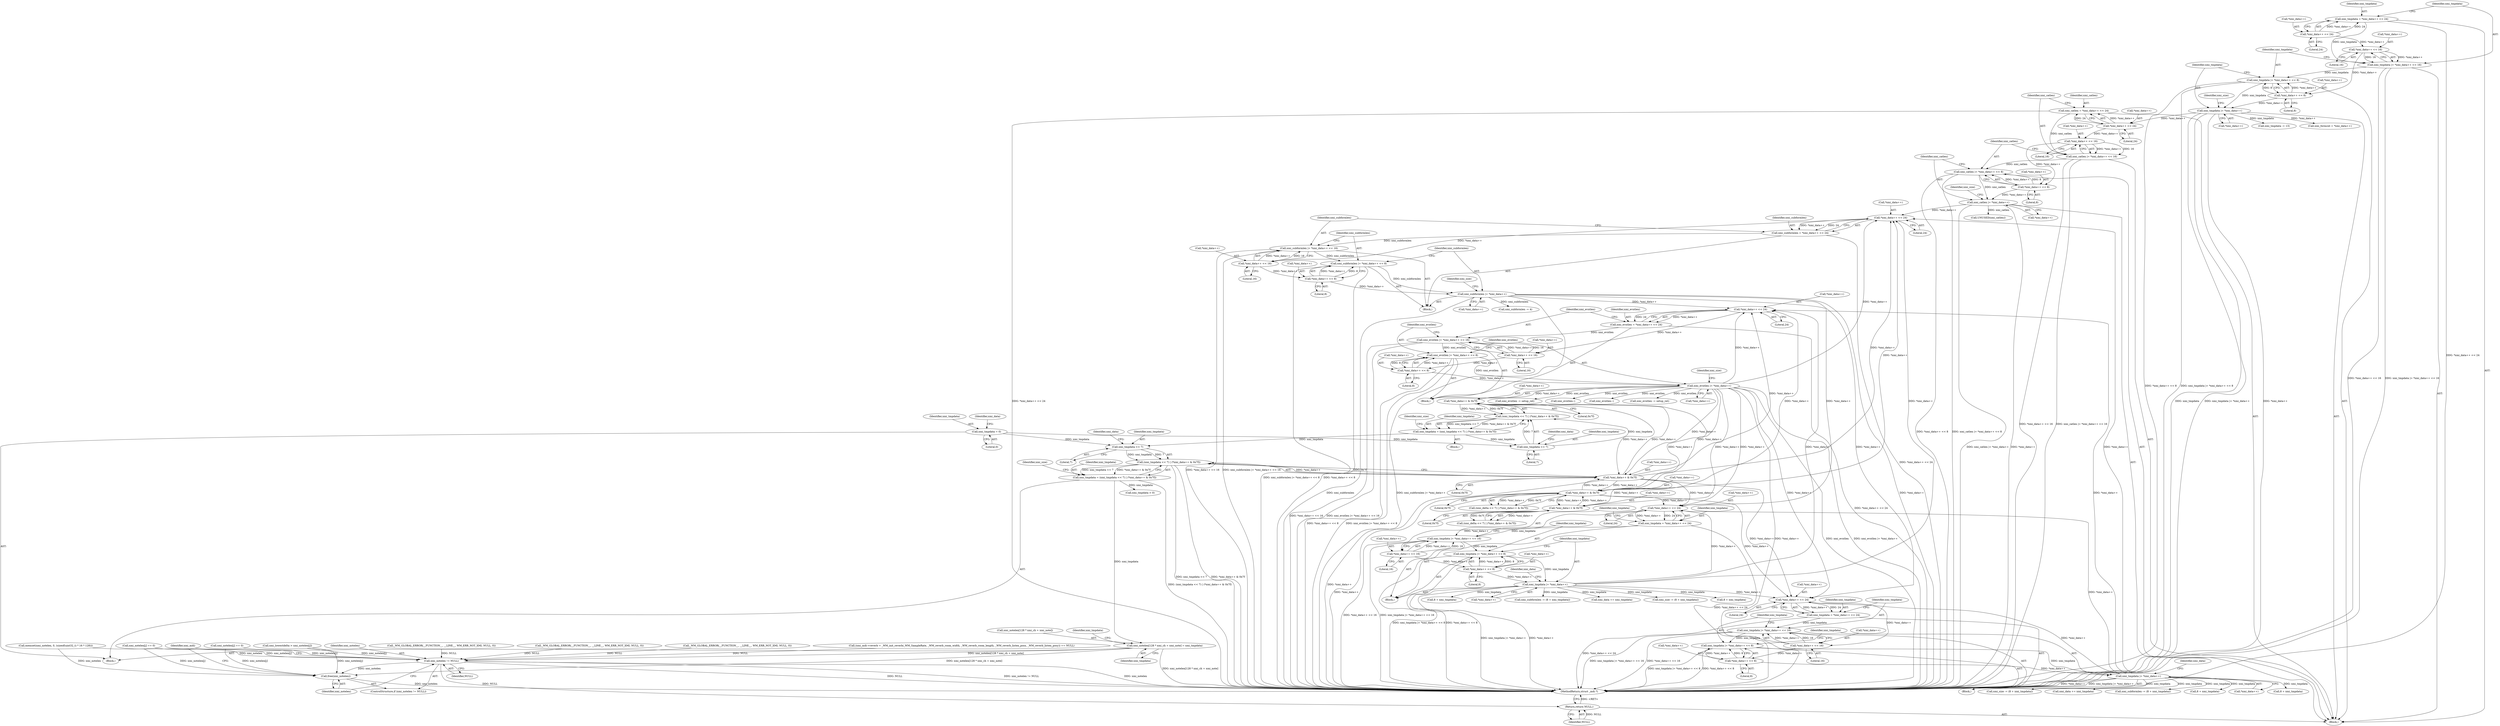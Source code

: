 digraph "0_wildmidi_660b513d99bced8783a4a5984ac2f742c74ebbdd_3@array" {
"1000931" [label="(Call,xmi_notelen[128 * xmi_ch + xmi_note] = xmi_tmpdata)"];
"1000914" [label="(Call,xmi_tmpdata = (xmi_tmpdata << 7) | (*xmi_data++ & 0x7f))"];
"1000916" [label="(Call,(xmi_tmpdata << 7) | (*xmi_data++ & 0x7f))"];
"1000917" [label="(Call,xmi_tmpdata << 7)"];
"1000882" [label="(Call,xmi_tmpdata = 0)"];
"1000897" [label="(Call,xmi_tmpdata = (xmi_tmpdata << 7) | (*xmi_data++ & 0x7f))"];
"1000899" [label="(Call,(xmi_tmpdata << 7) | (*xmi_data++ & 0x7f))"];
"1000900" [label="(Call,xmi_tmpdata << 7)"];
"1000903" [label="(Call,*xmi_data++ & 0x7f)"];
"1000920" [label="(Call,*xmi_data++ & 0x7f)"];
"1000614" [label="(Call,xmi_evntlen |= *xmi_data++)"];
"1000607" [label="(Call,xmi_evntlen |= *xmi_data++ << 8)"];
"1000600" [label="(Call,xmi_evntlen |= *xmi_data++ << 16)"];
"1000593" [label="(Call,xmi_evntlen = *xmi_data++ << 24)"];
"1000595" [label="(Call,*xmi_data++ << 24)"];
"1000512" [label="(Call,xmi_tmpdata |= *xmi_data++)"];
"1000505" [label="(Call,xmi_tmpdata |= *xmi_data++ << 8)"];
"1000498" [label="(Call,xmi_tmpdata |= *xmi_data++ << 16)"];
"1000491" [label="(Call,xmi_tmpdata = *xmi_data++ << 24)"];
"1000493" [label="(Call,*xmi_data++ << 24)"];
"1000671" [label="(Call,*xmi_data++ & 0x7f)"];
"1000654" [label="(Call,*xmi_data++ & 0x7f)"];
"1000562" [label="(Call,xmi_tmpdata |= *xmi_data++)"];
"1000555" [label="(Call,xmi_tmpdata |= *xmi_data++ << 8)"];
"1000548" [label="(Call,xmi_tmpdata |= *xmi_data++ << 16)"];
"1000541" [label="(Call,xmi_tmpdata = *xmi_data++ << 24)"];
"1000543" [label="(Call,*xmi_data++ << 24)"];
"1000449" [label="(Call,xmi_subformlen |= *xmi_data++)"];
"1000442" [label="(Call,xmi_subformlen |= *xmi_data++ << 8)"];
"1000435" [label="(Call,xmi_subformlen |= *xmi_data++ << 16)"];
"1000428" [label="(Call,xmi_subformlen = *xmi_data++ << 24)"];
"1000430" [label="(Call,*xmi_data++ << 24)"];
"1000337" [label="(Call,xmi_catlen |= *xmi_data++)"];
"1000330" [label="(Call,xmi_catlen |= *xmi_data++ << 8)"];
"1000323" [label="(Call,xmi_catlen |= *xmi_data++ << 16)"];
"1000316" [label="(Call,xmi_catlen = *xmi_data++ << 24)"];
"1000318" [label="(Call,*xmi_data++ << 24)"];
"1000233" [label="(Call,xmi_tmpdata |= *xmi_data++)"];
"1000226" [label="(Call,xmi_tmpdata |= *xmi_data++ << 8)"];
"1000219" [label="(Call,xmi_tmpdata |= *xmi_data++ << 16)"];
"1000212" [label="(Call,xmi_tmpdata = *xmi_data++ << 24)"];
"1000214" [label="(Call,*xmi_data++ << 24)"];
"1000221" [label="(Call,*xmi_data++ << 16)"];
"1000228" [label="(Call,*xmi_data++ << 8)"];
"1000325" [label="(Call,*xmi_data++ << 16)"];
"1000332" [label="(Call,*xmi_data++ << 8)"];
"1000437" [label="(Call,*xmi_data++ << 16)"];
"1000444" [label="(Call,*xmi_data++ << 8)"];
"1000550" [label="(Call,*xmi_data++ << 16)"];
"1000557" [label="(Call,*xmi_data++ << 8)"];
"1000500" [label="(Call,*xmi_data++ << 16)"];
"1000507" [label="(Call,*xmi_data++ << 8)"];
"1000602" [label="(Call,*xmi_data++ << 16)"];
"1000609" [label="(Call,*xmi_data++ << 8)"];
"1001044" [label="(Call,xmi_notelen != NULL)"];
"1001047" [label="(Call,free(xmi_notelen))"];
"1001057" [label="(Return,return NULL;)"];
"1000919" [label="(Literal,7)"];
"1000572" [label="(Call,8 + xmi_tmpdata)"];
"1001047" [label="(Call,free(xmi_notelen))"];
"1000564" [label="(Call,*xmi_data++)"];
"1000326" [label="(Call,*xmi_data++)"];
"1000943" [label="(Identifier,xmi_tmpdata)"];
"1000445" [label="(Call,*xmi_data++)"];
"1000220" [label="(Identifier,xmi_tmpdata)"];
"1000232" [label="(Literal,8)"];
"1000522" [label="(Call,8 + xmi_tmpdata)"];
"1000610" [label="(Call,*xmi_data++)"];
"1000212" [label="(Call,xmi_tmpdata = *xmi_data++ << 24)"];
"1000965" [label="(Call,xmi_evntlen -= setup_ret)"];
"1000487" [label="(Block,)"];
"1000661" [label="(Call,xmi_evntlen--)"];
"1000498" [label="(Call,xmi_tmpdata |= *xmi_data++ << 16)"];
"1000671" [label="(Call,*xmi_data++ & 0x7f)"];
"1000213" [label="(Identifier,xmi_tmpdata)"];
"1000505" [label="(Call,xmi_tmpdata |= *xmi_data++ << 8)"];
"1000219" [label="(Call,xmi_tmpdata |= *xmi_data++ << 16)"];
"1000858" [label="(Block,)"];
"1000609" [label="(Call,*xmi_data++ << 8)"];
"1000494" [label="(Call,*xmi_data++)"];
"1000920" [label="(Call,*xmi_data++ & 0x7f)"];
"1000909" [label="(Identifier,xmi_size)"];
"1000548" [label="(Call,xmi_tmpdata |= *xmi_data++ << 16)"];
"1000390" [label="(Call,memset(xmi_notelen, 0, (sizeof(uint32_t) * 16 * 128)))"];
"1000441" [label="(Literal,16)"];
"1000511" [label="(Literal,8)"];
"1000608" [label="(Identifier,xmi_evntlen)"];
"1000678" [label="(Call,xmi_evntlen--)"];
"1000541" [label="(Call,xmi_tmpdata = *xmi_data++ << 24)"];
"1000514" [label="(Call,*xmi_data++)"];
"1000904" [label="(Call,*xmi_data++)"];
"1000228" [label="(Call,*xmi_data++ << 8)"];
"1000587" [label="(Block,)"];
"1000233" [label="(Call,xmi_tmpdata |= *xmi_data++)"];
"1000537" [label="(Block,)"];
"1000463" [label="(Call,_WM_GLOBAL_ERROR(__FUNCTION__, __LINE__, WM_ERR_NOT_XMI, NULL, 0))"];
"1000800" [label="(Call,xmi_lowestdelta > xmi_notelen[j])"];
"1000234" [label="(Identifier,xmi_tmpdata)"];
"1000431" [label="(Call,*xmi_data++)"];
"1000906" [label="(Identifier,xmi_data)"];
"1000675" [label="(Literal,0x7f)"];
"1001046" [label="(Identifier,NULL)"];
"1001057" [label="(Return,return NULL;)"];
"1000924" [label="(Literal,0x7f)"];
"1000227" [label="(Identifier,xmi_tmpdata)"];
"1000568" [label="(Identifier,xmi_data)"];
"1000325" [label="(Call,*xmi_data++ << 16)"];
"1000512" [label="(Call,xmi_tmpdata |= *xmi_data++)"];
"1000983" [label="(Call,(xmi_mdi->reverb = _WM_init_reverb(_WM_SampleRate, _WM_reverb_room_width, _WM_reverb_room_length, _WM_reverb_listen_posx, _WM_reverb_listen_posy)) == NULL)"];
"1000758" [label="(Call,xmi_notelen[j] == 0)"];
"1000287" [label="(Call,xmi_tmpdata -= 13)"];
"1000897" [label="(Call,xmi_tmpdata = (xmi_tmpdata << 7) | (*xmi_data++ & 0x7f))"];
"1000923" [label="(Identifier,xmi_data)"];
"1000942" [label="(Call,xmi_tmpdata > 0)"];
"1000319" [label="(Call,*xmi_data++)"];
"1000595" [label="(Call,*xmi_data++ << 24)"];
"1000593" [label="(Call,xmi_evntlen = *xmi_data++ << 24)"];
"1000603" [label="(Call,*xmi_data++)"];
"1000331" [label="(Identifier,xmi_catlen)"];
"1000513" [label="(Identifier,xmi_tmpdata)"];
"1000215" [label="(Call,*xmi_data++)"];
"1000527" [label="(Call,8 + xmi_tmpdata)"];
"1000883" [label="(Identifier,xmi_tmpdata)"];
"1000443" [label="(Identifier,xmi_subformlen)"];
"1000323" [label="(Call,xmi_catlen |= *xmi_data++ << 16)"];
"1000520" [label="(Call,xmi_size -= (8 + xmi_tmpdata))"];
"1000596" [label="(Call,*xmi_data++)"];
"1000650" [label="(Call,(xmi_delta << 7) | (*xmi_data++ & 0x7f))"];
"1000672" [label="(Call,*xmi_data++)"];
"1000575" [label="(Call,xmi_subformlen -= (8 + xmi_tmpdata))"];
"1000918" [label="(Identifier,xmi_tmpdata)"];
"1000492" [label="(Identifier,xmi_tmpdata)"];
"1000876" [label="(Call,xmi_evntlen -= setup_ret)"];
"1000542" [label="(Identifier,xmi_tmpdata)"];
"1000557" [label="(Call,*xmi_data++ << 8)"];
"1000917" [label="(Call,xmi_tmpdata << 7)"];
"1000544" [label="(Call,*xmi_data++)"];
"1001051" [label="(Identifier,xmi_mdi)"];
"1000451" [label="(Call,*xmi_data++)"];
"1000428" [label="(Call,xmi_subformlen = *xmi_data++ << 24)"];
"1000226" [label="(Call,xmi_tmpdata |= *xmi_data++ << 8)"];
"1000438" [label="(Call,*xmi_data++)"];
"1000547" [label="(Literal,24)"];
"1000614" [label="(Call,xmi_evntlen |= *xmi_data++)"];
"1000343" [label="(Identifier,xmi_size)"];
"1000558" [label="(Call,*xmi_data++)"];
"1000607" [label="(Call,xmi_evntlen |= *xmi_data++ << 8)"];
"1000926" [label="(Identifier,xmi_size)"];
"1000318" [label="(Call,*xmi_data++ << 24)"];
"1000914" [label="(Call,xmi_tmpdata = (xmi_tmpdata << 7) | (*xmi_data++ & 0x7f))"];
"1000444" [label="(Call,*xmi_data++ << 8)"];
"1000658" [label="(Literal,0x7f)"];
"1000436" [label="(Identifier,xmi_subformlen)"];
"1000497" [label="(Literal,24)"];
"1000901" [label="(Identifier,xmi_tmpdata)"];
"1000437" [label="(Call,*xmi_data++ << 16)"];
"1000330" [label="(Call,xmi_catlen |= *xmi_data++ << 8)"];
"1000491" [label="(Call,xmi_tmpdata = *xmi_data++ << 24)"];
"1000345" [label="(Call,UNUSED(xmi_catlen))"];
"1000602" [label="(Call,*xmi_data++ << 16)"];
"1000517" [label="(Call,xmi_data += xmi_tmpdata)"];
"1000222" [label="(Call,*xmi_data++)"];
"1000600" [label="(Call,xmi_evntlen |= *xmi_data++ << 16)"];
"1000448" [label="(Literal,8)"];
"1000915" [label="(Identifier,xmi_tmpdata)"];
"1000337" [label="(Call,xmi_catlen |= *xmi_data++)"];
"1001058" [label="(Identifier,NULL)"];
"1000902" [label="(Literal,7)"];
"1000449" [label="(Call,xmi_subformlen |= *xmi_data++)"];
"1001045" [label="(Identifier,xmi_notelen)"];
"1000939" [label="(Identifier,xmi_tmpdata)"];
"1000888" [label="(Identifier,xmi_data)"];
"1000554" [label="(Literal,16)"];
"1000567" [label="(Call,xmi_data += xmi_tmpdata)"];
"1000107" [label="(Block,)"];
"1000931" [label="(Call,xmi_notelen[128 * xmi_ch + xmi_note] = xmi_tmpdata)"];
"1000549" [label="(Identifier,xmi_tmpdata)"];
"1000613" [label="(Literal,8)"];
"1000655" [label="(Call,*xmi_data++)"];
"1000476" [label="(Call,xmi_subformlen -= 4)"];
"1000563" [label="(Identifier,xmi_tmpdata)"];
"1001048" [label="(Identifier,xmi_notelen)"];
"1000329" [label="(Literal,16)"];
"1000896" [label="(Block,)"];
"1000338" [label="(Identifier,xmi_catlen)"];
"1000507" [label="(Call,*xmi_data++ << 8)"];
"1000525" [label="(Call,xmi_subformlen -= (8 + xmi_tmpdata))"];
"1000932" [label="(Call,xmi_notelen[128 * xmi_ch + xmi_note])"];
"1000408" [label="(Block,)"];
"1000974" [label="(Call,_WM_GLOBAL_ERROR(__FUNCTION__, __LINE__, WM_ERR_NOT_XMI, NULL, 0))"];
"1000317" [label="(Identifier,xmi_catlen)"];
"1000601" [label="(Identifier,xmi_evntlen)"];
"1000543" [label="(Call,*xmi_data++ << 24)"];
"1000336" [label="(Literal,8)"];
"1000916" [label="(Call,(xmi_tmpdata << 7) | (*xmi_data++ & 0x7f))"];
"1000324" [label="(Identifier,xmi_catlen)"];
"1000667" [label="(Call,(xmi_delta << 7) | (*xmi_data++ & 0x7f))"];
"1000770" [label="(Call,xmi_notelen[j] == 0)"];
"1000562" [label="(Call,xmi_tmpdata |= *xmi_data++)"];
"1000316" [label="(Call,xmi_catlen = *xmi_data++ << 24)"];
"1001059" [label="(MethodReturn,struct _mdi *)"];
"1000903" [label="(Call,*xmi_data++ & 0x7f)"];
"1000500" [label="(Call,*xmi_data++ << 16)"];
"1000570" [label="(Call,xmi_size -= (8 + xmi_tmpdata))"];
"1000267" [label="(Call,xmi_formcnt = *xmi_data++)"];
"1000221" [label="(Call,*xmi_data++ << 16)"];
"1000577" [label="(Call,8 + xmi_tmpdata)"];
"1000900" [label="(Call,xmi_tmpdata << 7)"];
"1000332" [label="(Call,*xmi_data++ << 8)"];
"1000225" [label="(Literal,16)"];
"1000518" [label="(Identifier,xmi_data)"];
"1000499" [label="(Identifier,xmi_tmpdata)"];
"1000504" [label="(Literal,16)"];
"1000884" [label="(Literal,0)"];
"1000898" [label="(Identifier,xmi_tmpdata)"];
"1000616" [label="(Call,*xmi_data++)"];
"1000214" [label="(Call,*xmi_data++ << 24)"];
"1000561" [label="(Literal,8)"];
"1000501" [label="(Call,*xmi_data++)"];
"1000229" [label="(Call,*xmi_data++)"];
"1000907" [label="(Literal,0x7f)"];
"1000556" [label="(Identifier,xmi_tmpdata)"];
"1000508" [label="(Call,*xmi_data++)"];
"1000506" [label="(Identifier,xmi_tmpdata)"];
"1000429" [label="(Identifier,xmi_subformlen)"];
"1000882" [label="(Call,xmi_tmpdata = 0)"];
"1000322" [label="(Literal,24)"];
"1000235" [label="(Call,*xmi_data++)"];
"1001043" [label="(ControlStructure,if (xmi_notelen != NULL))"];
"1000921" [label="(Call,*xmi_data++)"];
"1000493" [label="(Call,*xmi_data++ << 24)"];
"1000551" [label="(Call,*xmi_data++)"];
"1000620" [label="(Identifier,xmi_size)"];
"1000434" [label="(Literal,24)"];
"1000654" [label="(Call,*xmi_data++ & 0x7f)"];
"1000450" [label="(Identifier,xmi_subformlen)"];
"1000430" [label="(Call,*xmi_data++ << 24)"];
"1000550" [label="(Call,*xmi_data++ << 16)"];
"1000599" [label="(Literal,24)"];
"1000455" [label="(Identifier,xmi_size)"];
"1000218" [label="(Literal,24)"];
"1000333" [label="(Call,*xmi_data++)"];
"1000339" [label="(Call,*xmi_data++)"];
"1000415" [label="(Call,_WM_GLOBAL_ERROR(__FUNCTION__, __LINE__, WM_ERR_NOT_XMI, NULL, 0))"];
"1000606" [label="(Literal,16)"];
"1001044" [label="(Call,xmi_notelen != NULL)"];
"1000442" [label="(Call,xmi_subformlen |= *xmi_data++ << 8)"];
"1000615" [label="(Identifier,xmi_evntlen)"];
"1000435" [label="(Call,xmi_subformlen |= *xmi_data++ << 16)"];
"1000899" [label="(Call,(xmi_tmpdata << 7) | (*xmi_data++ & 0x7f))"];
"1000239" [label="(Identifier,xmi_size)"];
"1000555" [label="(Call,xmi_tmpdata |= *xmi_data++ << 8)"];
"1000594" [label="(Identifier,xmi_evntlen)"];
"1000931" -> "1000858"  [label="AST: "];
"1000931" -> "1000939"  [label="CFG: "];
"1000932" -> "1000931"  [label="AST: "];
"1000939" -> "1000931"  [label="AST: "];
"1000943" -> "1000931"  [label="CFG: "];
"1000931" -> "1001059"  [label="DDG: xmi_notelen[128 * xmi_ch + xmi_note]"];
"1000914" -> "1000931"  [label="DDG: xmi_tmpdata"];
"1000931" -> "1001044"  [label="DDG: xmi_notelen[128 * xmi_ch + xmi_note]"];
"1000931" -> "1001047"  [label="DDG: xmi_notelen[128 * xmi_ch + xmi_note]"];
"1000914" -> "1000858"  [label="AST: "];
"1000914" -> "1000916"  [label="CFG: "];
"1000915" -> "1000914"  [label="AST: "];
"1000916" -> "1000914"  [label="AST: "];
"1000926" -> "1000914"  [label="CFG: "];
"1000914" -> "1001059"  [label="DDG: (xmi_tmpdata << 7) | (*xmi_data++ & 0x7f)"];
"1000916" -> "1000914"  [label="DDG: xmi_tmpdata << 7"];
"1000916" -> "1000914"  [label="DDG: *xmi_data++ & 0x7f"];
"1000914" -> "1000942"  [label="DDG: xmi_tmpdata"];
"1000916" -> "1000920"  [label="CFG: "];
"1000917" -> "1000916"  [label="AST: "];
"1000920" -> "1000916"  [label="AST: "];
"1000916" -> "1001059"  [label="DDG: *xmi_data++ & 0x7f"];
"1000916" -> "1001059"  [label="DDG: xmi_tmpdata << 7"];
"1000917" -> "1000916"  [label="DDG: xmi_tmpdata"];
"1000917" -> "1000916"  [label="DDG: 7"];
"1000920" -> "1000916"  [label="DDG: *xmi_data++"];
"1000920" -> "1000916"  [label="DDG: 0x7f"];
"1000917" -> "1000919"  [label="CFG: "];
"1000918" -> "1000917"  [label="AST: "];
"1000919" -> "1000917"  [label="AST: "];
"1000923" -> "1000917"  [label="CFG: "];
"1000882" -> "1000917"  [label="DDG: xmi_tmpdata"];
"1000897" -> "1000917"  [label="DDG: xmi_tmpdata"];
"1000882" -> "1000858"  [label="AST: "];
"1000882" -> "1000884"  [label="CFG: "];
"1000883" -> "1000882"  [label="AST: "];
"1000884" -> "1000882"  [label="AST: "];
"1000888" -> "1000882"  [label="CFG: "];
"1000882" -> "1000900"  [label="DDG: xmi_tmpdata"];
"1000897" -> "1000896"  [label="AST: "];
"1000897" -> "1000899"  [label="CFG: "];
"1000898" -> "1000897"  [label="AST: "];
"1000899" -> "1000897"  [label="AST: "];
"1000909" -> "1000897"  [label="CFG: "];
"1000899" -> "1000897"  [label="DDG: xmi_tmpdata << 7"];
"1000899" -> "1000897"  [label="DDG: *xmi_data++ & 0x7f"];
"1000897" -> "1000900"  [label="DDG: xmi_tmpdata"];
"1000899" -> "1000903"  [label="CFG: "];
"1000900" -> "1000899"  [label="AST: "];
"1000903" -> "1000899"  [label="AST: "];
"1000900" -> "1000899"  [label="DDG: xmi_tmpdata"];
"1000900" -> "1000899"  [label="DDG: 7"];
"1000903" -> "1000899"  [label="DDG: *xmi_data++"];
"1000903" -> "1000899"  [label="DDG: 0x7f"];
"1000900" -> "1000902"  [label="CFG: "];
"1000901" -> "1000900"  [label="AST: "];
"1000902" -> "1000900"  [label="AST: "];
"1000906" -> "1000900"  [label="CFG: "];
"1000903" -> "1000907"  [label="CFG: "];
"1000904" -> "1000903"  [label="AST: "];
"1000907" -> "1000903"  [label="AST: "];
"1000920" -> "1000903"  [label="DDG: *xmi_data++"];
"1000614" -> "1000903"  [label="DDG: *xmi_data++"];
"1000671" -> "1000903"  [label="DDG: *xmi_data++"];
"1000903" -> "1000920"  [label="DDG: *xmi_data++"];
"1000920" -> "1000924"  [label="CFG: "];
"1000921" -> "1000920"  [label="AST: "];
"1000924" -> "1000920"  [label="AST: "];
"1000920" -> "1001059"  [label="DDG: *xmi_data++"];
"1000920" -> "1000430"  [label="DDG: *xmi_data++"];
"1000920" -> "1000493"  [label="DDG: *xmi_data++"];
"1000920" -> "1000543"  [label="DDG: *xmi_data++"];
"1000920" -> "1000595"  [label="DDG: *xmi_data++"];
"1000920" -> "1000654"  [label="DDG: *xmi_data++"];
"1000920" -> "1000671"  [label="DDG: *xmi_data++"];
"1000614" -> "1000920"  [label="DDG: *xmi_data++"];
"1000671" -> "1000920"  [label="DDG: *xmi_data++"];
"1000614" -> "1000587"  [label="AST: "];
"1000614" -> "1000616"  [label="CFG: "];
"1000615" -> "1000614"  [label="AST: "];
"1000616" -> "1000614"  [label="AST: "];
"1000620" -> "1000614"  [label="CFG: "];
"1000614" -> "1001059"  [label="DDG: xmi_evntlen |= *xmi_data++"];
"1000614" -> "1001059"  [label="DDG: *xmi_data++"];
"1000614" -> "1001059"  [label="DDG: xmi_evntlen"];
"1000614" -> "1000430"  [label="DDG: *xmi_data++"];
"1000614" -> "1000493"  [label="DDG: *xmi_data++"];
"1000614" -> "1000543"  [label="DDG: *xmi_data++"];
"1000614" -> "1000595"  [label="DDG: *xmi_data++"];
"1000607" -> "1000614"  [label="DDG: xmi_evntlen"];
"1000609" -> "1000614"  [label="DDG: *xmi_data++"];
"1000614" -> "1000654"  [label="DDG: *xmi_data++"];
"1000614" -> "1000661"  [label="DDG: xmi_evntlen"];
"1000614" -> "1000671"  [label="DDG: *xmi_data++"];
"1000614" -> "1000678"  [label="DDG: xmi_evntlen"];
"1000614" -> "1000876"  [label="DDG: xmi_evntlen"];
"1000614" -> "1000965"  [label="DDG: xmi_evntlen"];
"1000607" -> "1000587"  [label="AST: "];
"1000607" -> "1000609"  [label="CFG: "];
"1000608" -> "1000607"  [label="AST: "];
"1000609" -> "1000607"  [label="AST: "];
"1000615" -> "1000607"  [label="CFG: "];
"1000607" -> "1001059"  [label="DDG: xmi_evntlen |= *xmi_data++ << 8"];
"1000607" -> "1001059"  [label="DDG: *xmi_data++ << 8"];
"1000600" -> "1000607"  [label="DDG: xmi_evntlen"];
"1000609" -> "1000607"  [label="DDG: *xmi_data++"];
"1000609" -> "1000607"  [label="DDG: 8"];
"1000600" -> "1000587"  [label="AST: "];
"1000600" -> "1000602"  [label="CFG: "];
"1000601" -> "1000600"  [label="AST: "];
"1000602" -> "1000600"  [label="AST: "];
"1000608" -> "1000600"  [label="CFG: "];
"1000600" -> "1001059"  [label="DDG: *xmi_data++ << 16"];
"1000600" -> "1001059"  [label="DDG: xmi_evntlen |= *xmi_data++ << 16"];
"1000593" -> "1000600"  [label="DDG: xmi_evntlen"];
"1000602" -> "1000600"  [label="DDG: *xmi_data++"];
"1000602" -> "1000600"  [label="DDG: 16"];
"1000593" -> "1000587"  [label="AST: "];
"1000593" -> "1000595"  [label="CFG: "];
"1000594" -> "1000593"  [label="AST: "];
"1000595" -> "1000593"  [label="AST: "];
"1000601" -> "1000593"  [label="CFG: "];
"1000593" -> "1001059"  [label="DDG: *xmi_data++ << 24"];
"1000595" -> "1000593"  [label="DDG: *xmi_data++"];
"1000595" -> "1000593"  [label="DDG: 24"];
"1000595" -> "1000599"  [label="CFG: "];
"1000596" -> "1000595"  [label="AST: "];
"1000599" -> "1000595"  [label="AST: "];
"1000512" -> "1000595"  [label="DDG: *xmi_data++"];
"1000671" -> "1000595"  [label="DDG: *xmi_data++"];
"1000562" -> "1000595"  [label="DDG: *xmi_data++"];
"1000449" -> "1000595"  [label="DDG: *xmi_data++"];
"1000595" -> "1000602"  [label="DDG: *xmi_data++"];
"1000512" -> "1000487"  [label="AST: "];
"1000512" -> "1000514"  [label="CFG: "];
"1000513" -> "1000512"  [label="AST: "];
"1000514" -> "1000512"  [label="AST: "];
"1000518" -> "1000512"  [label="CFG: "];
"1000512" -> "1001059"  [label="DDG: *xmi_data++"];
"1000512" -> "1001059"  [label="DDG: xmi_tmpdata |= *xmi_data++"];
"1000512" -> "1000430"  [label="DDG: *xmi_data++"];
"1000512" -> "1000493"  [label="DDG: *xmi_data++"];
"1000505" -> "1000512"  [label="DDG: xmi_tmpdata"];
"1000507" -> "1000512"  [label="DDG: *xmi_data++"];
"1000512" -> "1000517"  [label="DDG: xmi_tmpdata"];
"1000512" -> "1000520"  [label="DDG: xmi_tmpdata"];
"1000512" -> "1000522"  [label="DDG: xmi_tmpdata"];
"1000512" -> "1000525"  [label="DDG: xmi_tmpdata"];
"1000512" -> "1000527"  [label="DDG: xmi_tmpdata"];
"1000512" -> "1000543"  [label="DDG: *xmi_data++"];
"1000505" -> "1000487"  [label="AST: "];
"1000505" -> "1000507"  [label="CFG: "];
"1000506" -> "1000505"  [label="AST: "];
"1000507" -> "1000505"  [label="AST: "];
"1000513" -> "1000505"  [label="CFG: "];
"1000505" -> "1001059"  [label="DDG: *xmi_data++ << 8"];
"1000505" -> "1001059"  [label="DDG: xmi_tmpdata |= *xmi_data++ << 8"];
"1000498" -> "1000505"  [label="DDG: xmi_tmpdata"];
"1000507" -> "1000505"  [label="DDG: *xmi_data++"];
"1000507" -> "1000505"  [label="DDG: 8"];
"1000498" -> "1000487"  [label="AST: "];
"1000498" -> "1000500"  [label="CFG: "];
"1000499" -> "1000498"  [label="AST: "];
"1000500" -> "1000498"  [label="AST: "];
"1000506" -> "1000498"  [label="CFG: "];
"1000498" -> "1001059"  [label="DDG: xmi_tmpdata |= *xmi_data++ << 16"];
"1000498" -> "1001059"  [label="DDG: *xmi_data++ << 16"];
"1000491" -> "1000498"  [label="DDG: xmi_tmpdata"];
"1000500" -> "1000498"  [label="DDG: *xmi_data++"];
"1000500" -> "1000498"  [label="DDG: 16"];
"1000491" -> "1000487"  [label="AST: "];
"1000491" -> "1000493"  [label="CFG: "];
"1000492" -> "1000491"  [label="AST: "];
"1000493" -> "1000491"  [label="AST: "];
"1000499" -> "1000491"  [label="CFG: "];
"1000491" -> "1001059"  [label="DDG: *xmi_data++ << 24"];
"1000493" -> "1000491"  [label="DDG: *xmi_data++"];
"1000493" -> "1000491"  [label="DDG: 24"];
"1000493" -> "1000497"  [label="CFG: "];
"1000494" -> "1000493"  [label="AST: "];
"1000497" -> "1000493"  [label="AST: "];
"1000671" -> "1000493"  [label="DDG: *xmi_data++"];
"1000562" -> "1000493"  [label="DDG: *xmi_data++"];
"1000449" -> "1000493"  [label="DDG: *xmi_data++"];
"1000493" -> "1000500"  [label="DDG: *xmi_data++"];
"1000671" -> "1000667"  [label="AST: "];
"1000671" -> "1000675"  [label="CFG: "];
"1000672" -> "1000671"  [label="AST: "];
"1000675" -> "1000671"  [label="AST: "];
"1000667" -> "1000671"  [label="CFG: "];
"1000671" -> "1001059"  [label="DDG: *xmi_data++"];
"1000671" -> "1000430"  [label="DDG: *xmi_data++"];
"1000671" -> "1000543"  [label="DDG: *xmi_data++"];
"1000671" -> "1000654"  [label="DDG: *xmi_data++"];
"1000671" -> "1000667"  [label="DDG: *xmi_data++"];
"1000671" -> "1000667"  [label="DDG: 0x7f"];
"1000654" -> "1000671"  [label="DDG: *xmi_data++"];
"1000654" -> "1000650"  [label="AST: "];
"1000654" -> "1000658"  [label="CFG: "];
"1000655" -> "1000654"  [label="AST: "];
"1000658" -> "1000654"  [label="AST: "];
"1000650" -> "1000654"  [label="CFG: "];
"1000654" -> "1000650"  [label="DDG: *xmi_data++"];
"1000654" -> "1000650"  [label="DDG: 0x7f"];
"1000562" -> "1000537"  [label="AST: "];
"1000562" -> "1000564"  [label="CFG: "];
"1000563" -> "1000562"  [label="AST: "];
"1000564" -> "1000562"  [label="AST: "];
"1000568" -> "1000562"  [label="CFG: "];
"1000562" -> "1001059"  [label="DDG: xmi_tmpdata |= *xmi_data++"];
"1000562" -> "1001059"  [label="DDG: *xmi_data++"];
"1000562" -> "1000430"  [label="DDG: *xmi_data++"];
"1000562" -> "1000543"  [label="DDG: *xmi_data++"];
"1000555" -> "1000562"  [label="DDG: xmi_tmpdata"];
"1000557" -> "1000562"  [label="DDG: *xmi_data++"];
"1000562" -> "1000567"  [label="DDG: xmi_tmpdata"];
"1000562" -> "1000570"  [label="DDG: xmi_tmpdata"];
"1000562" -> "1000572"  [label="DDG: xmi_tmpdata"];
"1000562" -> "1000575"  [label="DDG: xmi_tmpdata"];
"1000562" -> "1000577"  [label="DDG: xmi_tmpdata"];
"1000555" -> "1000537"  [label="AST: "];
"1000555" -> "1000557"  [label="CFG: "];
"1000556" -> "1000555"  [label="AST: "];
"1000557" -> "1000555"  [label="AST: "];
"1000563" -> "1000555"  [label="CFG: "];
"1000555" -> "1001059"  [label="DDG: *xmi_data++ << 8"];
"1000555" -> "1001059"  [label="DDG: xmi_tmpdata |= *xmi_data++ << 8"];
"1000548" -> "1000555"  [label="DDG: xmi_tmpdata"];
"1000557" -> "1000555"  [label="DDG: *xmi_data++"];
"1000557" -> "1000555"  [label="DDG: 8"];
"1000548" -> "1000537"  [label="AST: "];
"1000548" -> "1000550"  [label="CFG: "];
"1000549" -> "1000548"  [label="AST: "];
"1000550" -> "1000548"  [label="AST: "];
"1000556" -> "1000548"  [label="CFG: "];
"1000548" -> "1001059"  [label="DDG: *xmi_data++ << 16"];
"1000548" -> "1001059"  [label="DDG: xmi_tmpdata |= *xmi_data++ << 16"];
"1000541" -> "1000548"  [label="DDG: xmi_tmpdata"];
"1000550" -> "1000548"  [label="DDG: *xmi_data++"];
"1000550" -> "1000548"  [label="DDG: 16"];
"1000541" -> "1000537"  [label="AST: "];
"1000541" -> "1000543"  [label="CFG: "];
"1000542" -> "1000541"  [label="AST: "];
"1000543" -> "1000541"  [label="AST: "];
"1000549" -> "1000541"  [label="CFG: "];
"1000541" -> "1001059"  [label="DDG: *xmi_data++ << 24"];
"1000543" -> "1000541"  [label="DDG: *xmi_data++"];
"1000543" -> "1000541"  [label="DDG: 24"];
"1000543" -> "1000547"  [label="CFG: "];
"1000544" -> "1000543"  [label="AST: "];
"1000547" -> "1000543"  [label="AST: "];
"1000449" -> "1000543"  [label="DDG: *xmi_data++"];
"1000543" -> "1000550"  [label="DDG: *xmi_data++"];
"1000449" -> "1000408"  [label="AST: "];
"1000449" -> "1000451"  [label="CFG: "];
"1000450" -> "1000449"  [label="AST: "];
"1000451" -> "1000449"  [label="AST: "];
"1000455" -> "1000449"  [label="CFG: "];
"1000449" -> "1001059"  [label="DDG: xmi_subformlen"];
"1000449" -> "1001059"  [label="DDG: xmi_subformlen |= *xmi_data++"];
"1000449" -> "1001059"  [label="DDG: *xmi_data++"];
"1000442" -> "1000449"  [label="DDG: xmi_subformlen"];
"1000444" -> "1000449"  [label="DDG: *xmi_data++"];
"1000449" -> "1000476"  [label="DDG: xmi_subformlen"];
"1000442" -> "1000408"  [label="AST: "];
"1000442" -> "1000444"  [label="CFG: "];
"1000443" -> "1000442"  [label="AST: "];
"1000444" -> "1000442"  [label="AST: "];
"1000450" -> "1000442"  [label="CFG: "];
"1000442" -> "1001059"  [label="DDG: xmi_subformlen |= *xmi_data++ << 8"];
"1000442" -> "1001059"  [label="DDG: *xmi_data++ << 8"];
"1000435" -> "1000442"  [label="DDG: xmi_subformlen"];
"1000444" -> "1000442"  [label="DDG: *xmi_data++"];
"1000444" -> "1000442"  [label="DDG: 8"];
"1000435" -> "1000408"  [label="AST: "];
"1000435" -> "1000437"  [label="CFG: "];
"1000436" -> "1000435"  [label="AST: "];
"1000437" -> "1000435"  [label="AST: "];
"1000443" -> "1000435"  [label="CFG: "];
"1000435" -> "1001059"  [label="DDG: *xmi_data++ << 16"];
"1000435" -> "1001059"  [label="DDG: xmi_subformlen |= *xmi_data++ << 16"];
"1000428" -> "1000435"  [label="DDG: xmi_subformlen"];
"1000437" -> "1000435"  [label="DDG: *xmi_data++"];
"1000437" -> "1000435"  [label="DDG: 16"];
"1000428" -> "1000408"  [label="AST: "];
"1000428" -> "1000430"  [label="CFG: "];
"1000429" -> "1000428"  [label="AST: "];
"1000430" -> "1000428"  [label="AST: "];
"1000436" -> "1000428"  [label="CFG: "];
"1000428" -> "1001059"  [label="DDG: *xmi_data++ << 24"];
"1000430" -> "1000428"  [label="DDG: *xmi_data++"];
"1000430" -> "1000428"  [label="DDG: 24"];
"1000430" -> "1000434"  [label="CFG: "];
"1000431" -> "1000430"  [label="AST: "];
"1000434" -> "1000430"  [label="AST: "];
"1000337" -> "1000430"  [label="DDG: *xmi_data++"];
"1000430" -> "1000437"  [label="DDG: *xmi_data++"];
"1000337" -> "1000107"  [label="AST: "];
"1000337" -> "1000339"  [label="CFG: "];
"1000338" -> "1000337"  [label="AST: "];
"1000339" -> "1000337"  [label="AST: "];
"1000343" -> "1000337"  [label="CFG: "];
"1000337" -> "1001059"  [label="DDG: *xmi_data++"];
"1000337" -> "1001059"  [label="DDG: xmi_catlen |= *xmi_data++"];
"1000330" -> "1000337"  [label="DDG: xmi_catlen"];
"1000332" -> "1000337"  [label="DDG: *xmi_data++"];
"1000337" -> "1000345"  [label="DDG: xmi_catlen"];
"1000330" -> "1000107"  [label="AST: "];
"1000330" -> "1000332"  [label="CFG: "];
"1000331" -> "1000330"  [label="AST: "];
"1000332" -> "1000330"  [label="AST: "];
"1000338" -> "1000330"  [label="CFG: "];
"1000330" -> "1001059"  [label="DDG: *xmi_data++ << 8"];
"1000330" -> "1001059"  [label="DDG: xmi_catlen |= *xmi_data++ << 8"];
"1000323" -> "1000330"  [label="DDG: xmi_catlen"];
"1000332" -> "1000330"  [label="DDG: *xmi_data++"];
"1000332" -> "1000330"  [label="DDG: 8"];
"1000323" -> "1000107"  [label="AST: "];
"1000323" -> "1000325"  [label="CFG: "];
"1000324" -> "1000323"  [label="AST: "];
"1000325" -> "1000323"  [label="AST: "];
"1000331" -> "1000323"  [label="CFG: "];
"1000323" -> "1001059"  [label="DDG: *xmi_data++ << 16"];
"1000323" -> "1001059"  [label="DDG: xmi_catlen |= *xmi_data++ << 16"];
"1000316" -> "1000323"  [label="DDG: xmi_catlen"];
"1000325" -> "1000323"  [label="DDG: *xmi_data++"];
"1000325" -> "1000323"  [label="DDG: 16"];
"1000316" -> "1000107"  [label="AST: "];
"1000316" -> "1000318"  [label="CFG: "];
"1000317" -> "1000316"  [label="AST: "];
"1000318" -> "1000316"  [label="AST: "];
"1000324" -> "1000316"  [label="CFG: "];
"1000316" -> "1001059"  [label="DDG: *xmi_data++ << 24"];
"1000318" -> "1000316"  [label="DDG: *xmi_data++"];
"1000318" -> "1000316"  [label="DDG: 24"];
"1000318" -> "1000322"  [label="CFG: "];
"1000319" -> "1000318"  [label="AST: "];
"1000322" -> "1000318"  [label="AST: "];
"1000233" -> "1000318"  [label="DDG: *xmi_data++"];
"1000318" -> "1000325"  [label="DDG: *xmi_data++"];
"1000233" -> "1000107"  [label="AST: "];
"1000233" -> "1000235"  [label="CFG: "];
"1000234" -> "1000233"  [label="AST: "];
"1000235" -> "1000233"  [label="AST: "];
"1000239" -> "1000233"  [label="CFG: "];
"1000233" -> "1001059"  [label="DDG: xmi_tmpdata |= *xmi_data++"];
"1000233" -> "1001059"  [label="DDG: *xmi_data++"];
"1000233" -> "1001059"  [label="DDG: xmi_tmpdata"];
"1000226" -> "1000233"  [label="DDG: xmi_tmpdata"];
"1000228" -> "1000233"  [label="DDG: *xmi_data++"];
"1000233" -> "1000267"  [label="DDG: *xmi_data++"];
"1000233" -> "1000287"  [label="DDG: xmi_tmpdata"];
"1000226" -> "1000107"  [label="AST: "];
"1000226" -> "1000228"  [label="CFG: "];
"1000227" -> "1000226"  [label="AST: "];
"1000228" -> "1000226"  [label="AST: "];
"1000234" -> "1000226"  [label="CFG: "];
"1000226" -> "1001059"  [label="DDG: xmi_tmpdata |= *xmi_data++ << 8"];
"1000226" -> "1001059"  [label="DDG: *xmi_data++ << 8"];
"1000219" -> "1000226"  [label="DDG: xmi_tmpdata"];
"1000228" -> "1000226"  [label="DDG: *xmi_data++"];
"1000228" -> "1000226"  [label="DDG: 8"];
"1000219" -> "1000107"  [label="AST: "];
"1000219" -> "1000221"  [label="CFG: "];
"1000220" -> "1000219"  [label="AST: "];
"1000221" -> "1000219"  [label="AST: "];
"1000227" -> "1000219"  [label="CFG: "];
"1000219" -> "1001059"  [label="DDG: *xmi_data++ << 16"];
"1000219" -> "1001059"  [label="DDG: xmi_tmpdata |= *xmi_data++ << 16"];
"1000212" -> "1000219"  [label="DDG: xmi_tmpdata"];
"1000221" -> "1000219"  [label="DDG: *xmi_data++"];
"1000221" -> "1000219"  [label="DDG: 16"];
"1000212" -> "1000107"  [label="AST: "];
"1000212" -> "1000214"  [label="CFG: "];
"1000213" -> "1000212"  [label="AST: "];
"1000214" -> "1000212"  [label="AST: "];
"1000220" -> "1000212"  [label="CFG: "];
"1000212" -> "1001059"  [label="DDG: *xmi_data++ << 24"];
"1000214" -> "1000212"  [label="DDG: *xmi_data++"];
"1000214" -> "1000212"  [label="DDG: 24"];
"1000214" -> "1000218"  [label="CFG: "];
"1000215" -> "1000214"  [label="AST: "];
"1000218" -> "1000214"  [label="AST: "];
"1000214" -> "1000221"  [label="DDG: *xmi_data++"];
"1000221" -> "1000225"  [label="CFG: "];
"1000222" -> "1000221"  [label="AST: "];
"1000225" -> "1000221"  [label="AST: "];
"1000221" -> "1000228"  [label="DDG: *xmi_data++"];
"1000228" -> "1000232"  [label="CFG: "];
"1000229" -> "1000228"  [label="AST: "];
"1000232" -> "1000228"  [label="AST: "];
"1000325" -> "1000329"  [label="CFG: "];
"1000326" -> "1000325"  [label="AST: "];
"1000329" -> "1000325"  [label="AST: "];
"1000325" -> "1000332"  [label="DDG: *xmi_data++"];
"1000332" -> "1000336"  [label="CFG: "];
"1000333" -> "1000332"  [label="AST: "];
"1000336" -> "1000332"  [label="AST: "];
"1000437" -> "1000441"  [label="CFG: "];
"1000438" -> "1000437"  [label="AST: "];
"1000441" -> "1000437"  [label="AST: "];
"1000437" -> "1000444"  [label="DDG: *xmi_data++"];
"1000444" -> "1000448"  [label="CFG: "];
"1000445" -> "1000444"  [label="AST: "];
"1000448" -> "1000444"  [label="AST: "];
"1000550" -> "1000554"  [label="CFG: "];
"1000551" -> "1000550"  [label="AST: "];
"1000554" -> "1000550"  [label="AST: "];
"1000550" -> "1000557"  [label="DDG: *xmi_data++"];
"1000557" -> "1000561"  [label="CFG: "];
"1000558" -> "1000557"  [label="AST: "];
"1000561" -> "1000557"  [label="AST: "];
"1000500" -> "1000504"  [label="CFG: "];
"1000501" -> "1000500"  [label="AST: "];
"1000504" -> "1000500"  [label="AST: "];
"1000500" -> "1000507"  [label="DDG: *xmi_data++"];
"1000507" -> "1000511"  [label="CFG: "];
"1000508" -> "1000507"  [label="AST: "];
"1000511" -> "1000507"  [label="AST: "];
"1000602" -> "1000606"  [label="CFG: "];
"1000603" -> "1000602"  [label="AST: "];
"1000606" -> "1000602"  [label="AST: "];
"1000602" -> "1000609"  [label="DDG: *xmi_data++"];
"1000609" -> "1000613"  [label="CFG: "];
"1000610" -> "1000609"  [label="AST: "];
"1000613" -> "1000609"  [label="AST: "];
"1001044" -> "1001043"  [label="AST: "];
"1001044" -> "1001046"  [label="CFG: "];
"1001045" -> "1001044"  [label="AST: "];
"1001046" -> "1001044"  [label="AST: "];
"1001048" -> "1001044"  [label="CFG: "];
"1001051" -> "1001044"  [label="CFG: "];
"1001044" -> "1001059"  [label="DDG: xmi_notelen"];
"1001044" -> "1001059"  [label="DDG: xmi_notelen != NULL"];
"1001044" -> "1001059"  [label="DDG: NULL"];
"1000800" -> "1001044"  [label="DDG: xmi_notelen[j]"];
"1000758" -> "1001044"  [label="DDG: xmi_notelen[j]"];
"1000770" -> "1001044"  [label="DDG: xmi_notelen[j]"];
"1000390" -> "1001044"  [label="DDG: xmi_notelen"];
"1000463" -> "1001044"  [label="DDG: NULL"];
"1000983" -> "1001044"  [label="DDG: NULL"];
"1000415" -> "1001044"  [label="DDG: NULL"];
"1000974" -> "1001044"  [label="DDG: NULL"];
"1001044" -> "1001047"  [label="DDG: xmi_notelen"];
"1001044" -> "1001057"  [label="DDG: NULL"];
"1001047" -> "1001043"  [label="AST: "];
"1001047" -> "1001048"  [label="CFG: "];
"1001048" -> "1001047"  [label="AST: "];
"1001051" -> "1001047"  [label="CFG: "];
"1001047" -> "1001059"  [label="DDG: xmi_notelen"];
"1000800" -> "1001047"  [label="DDG: xmi_notelen[j]"];
"1000758" -> "1001047"  [label="DDG: xmi_notelen[j]"];
"1000770" -> "1001047"  [label="DDG: xmi_notelen[j]"];
"1000390" -> "1001047"  [label="DDG: xmi_notelen"];
"1001057" -> "1000107"  [label="AST: "];
"1001057" -> "1001058"  [label="CFG: "];
"1001058" -> "1001057"  [label="AST: "];
"1001059" -> "1001057"  [label="CFG: "];
"1001057" -> "1001059"  [label="DDG: <RET>"];
"1001058" -> "1001057"  [label="DDG: NULL"];
}
